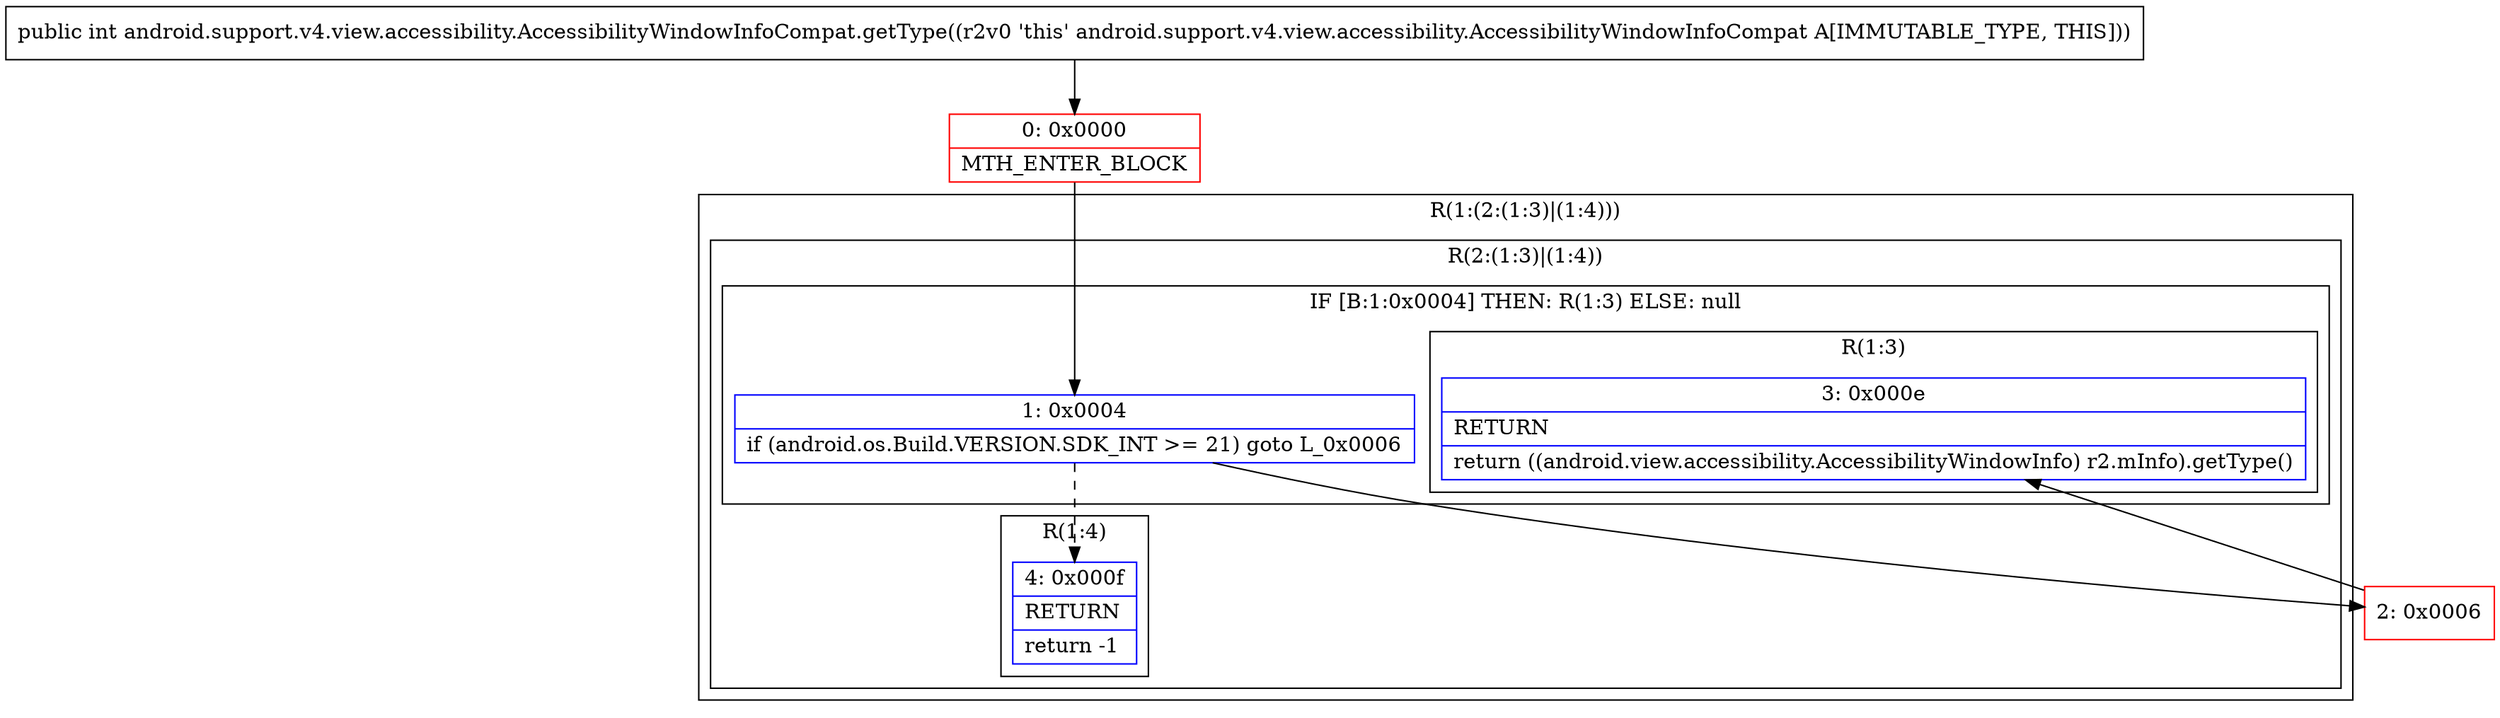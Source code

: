 digraph "CFG forandroid.support.v4.view.accessibility.AccessibilityWindowInfoCompat.getType()I" {
subgraph cluster_Region_1998401206 {
label = "R(1:(2:(1:3)|(1:4)))";
node [shape=record,color=blue];
subgraph cluster_Region_759798745 {
label = "R(2:(1:3)|(1:4))";
node [shape=record,color=blue];
subgraph cluster_IfRegion_1122202432 {
label = "IF [B:1:0x0004] THEN: R(1:3) ELSE: null";
node [shape=record,color=blue];
Node_1 [shape=record,label="{1\:\ 0x0004|if (android.os.Build.VERSION.SDK_INT \>= 21) goto L_0x0006\l}"];
subgraph cluster_Region_2115744543 {
label = "R(1:3)";
node [shape=record,color=blue];
Node_3 [shape=record,label="{3\:\ 0x000e|RETURN\l|return ((android.view.accessibility.AccessibilityWindowInfo) r2.mInfo).getType()\l}"];
}
}
subgraph cluster_Region_1626163956 {
label = "R(1:4)";
node [shape=record,color=blue];
Node_4 [shape=record,label="{4\:\ 0x000f|RETURN\l|return \-1\l}"];
}
}
}
Node_0 [shape=record,color=red,label="{0\:\ 0x0000|MTH_ENTER_BLOCK\l}"];
Node_2 [shape=record,color=red,label="{2\:\ 0x0006}"];
MethodNode[shape=record,label="{public int android.support.v4.view.accessibility.AccessibilityWindowInfoCompat.getType((r2v0 'this' android.support.v4.view.accessibility.AccessibilityWindowInfoCompat A[IMMUTABLE_TYPE, THIS])) }"];
MethodNode -> Node_0;
Node_1 -> Node_2;
Node_1 -> Node_4[style=dashed];
Node_0 -> Node_1;
Node_2 -> Node_3;
}

